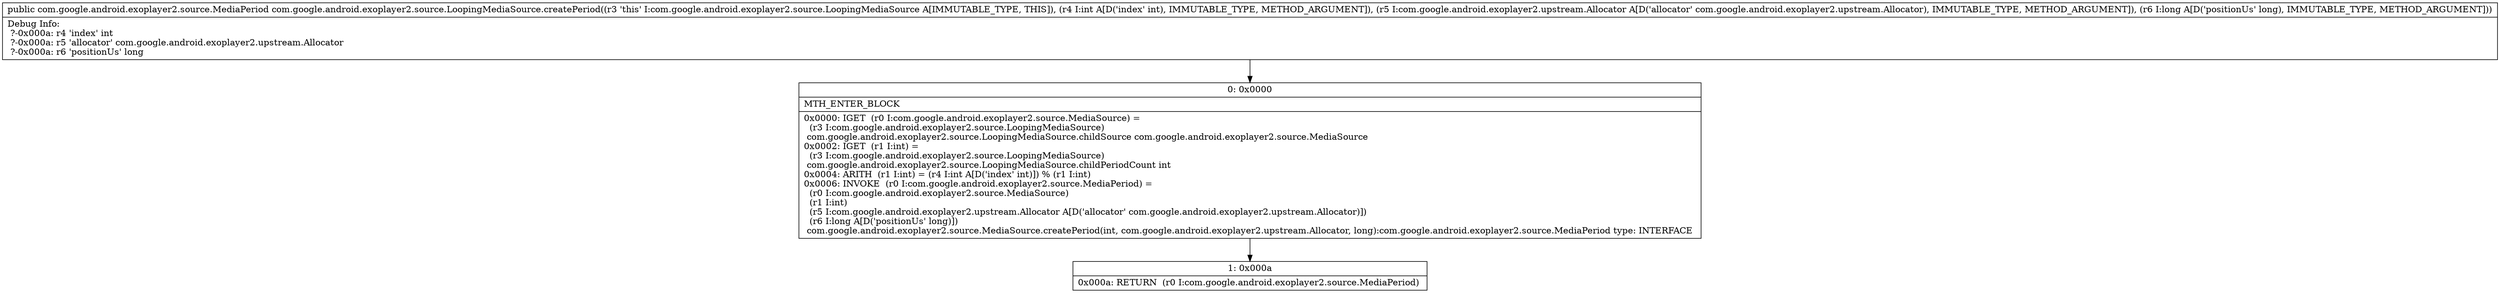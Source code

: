 digraph "CFG forcom.google.android.exoplayer2.source.LoopingMediaSource.createPeriod(ILcom\/google\/android\/exoplayer2\/upstream\/Allocator;J)Lcom\/google\/android\/exoplayer2\/source\/MediaPeriod;" {
Node_0 [shape=record,label="{0\:\ 0x0000|MTH_ENTER_BLOCK\l|0x0000: IGET  (r0 I:com.google.android.exoplayer2.source.MediaSource) = \l  (r3 I:com.google.android.exoplayer2.source.LoopingMediaSource)\l com.google.android.exoplayer2.source.LoopingMediaSource.childSource com.google.android.exoplayer2.source.MediaSource \l0x0002: IGET  (r1 I:int) = \l  (r3 I:com.google.android.exoplayer2.source.LoopingMediaSource)\l com.google.android.exoplayer2.source.LoopingMediaSource.childPeriodCount int \l0x0004: ARITH  (r1 I:int) = (r4 I:int A[D('index' int)]) % (r1 I:int) \l0x0006: INVOKE  (r0 I:com.google.android.exoplayer2.source.MediaPeriod) = \l  (r0 I:com.google.android.exoplayer2.source.MediaSource)\l  (r1 I:int)\l  (r5 I:com.google.android.exoplayer2.upstream.Allocator A[D('allocator' com.google.android.exoplayer2.upstream.Allocator)])\l  (r6 I:long A[D('positionUs' long)])\l com.google.android.exoplayer2.source.MediaSource.createPeriod(int, com.google.android.exoplayer2.upstream.Allocator, long):com.google.android.exoplayer2.source.MediaPeriod type: INTERFACE \l}"];
Node_1 [shape=record,label="{1\:\ 0x000a|0x000a: RETURN  (r0 I:com.google.android.exoplayer2.source.MediaPeriod) \l}"];
MethodNode[shape=record,label="{public com.google.android.exoplayer2.source.MediaPeriod com.google.android.exoplayer2.source.LoopingMediaSource.createPeriod((r3 'this' I:com.google.android.exoplayer2.source.LoopingMediaSource A[IMMUTABLE_TYPE, THIS]), (r4 I:int A[D('index' int), IMMUTABLE_TYPE, METHOD_ARGUMENT]), (r5 I:com.google.android.exoplayer2.upstream.Allocator A[D('allocator' com.google.android.exoplayer2.upstream.Allocator), IMMUTABLE_TYPE, METHOD_ARGUMENT]), (r6 I:long A[D('positionUs' long), IMMUTABLE_TYPE, METHOD_ARGUMENT]))  | Debug Info:\l  ?\-0x000a: r4 'index' int\l  ?\-0x000a: r5 'allocator' com.google.android.exoplayer2.upstream.Allocator\l  ?\-0x000a: r6 'positionUs' long\l}"];
MethodNode -> Node_0;
Node_0 -> Node_1;
}

